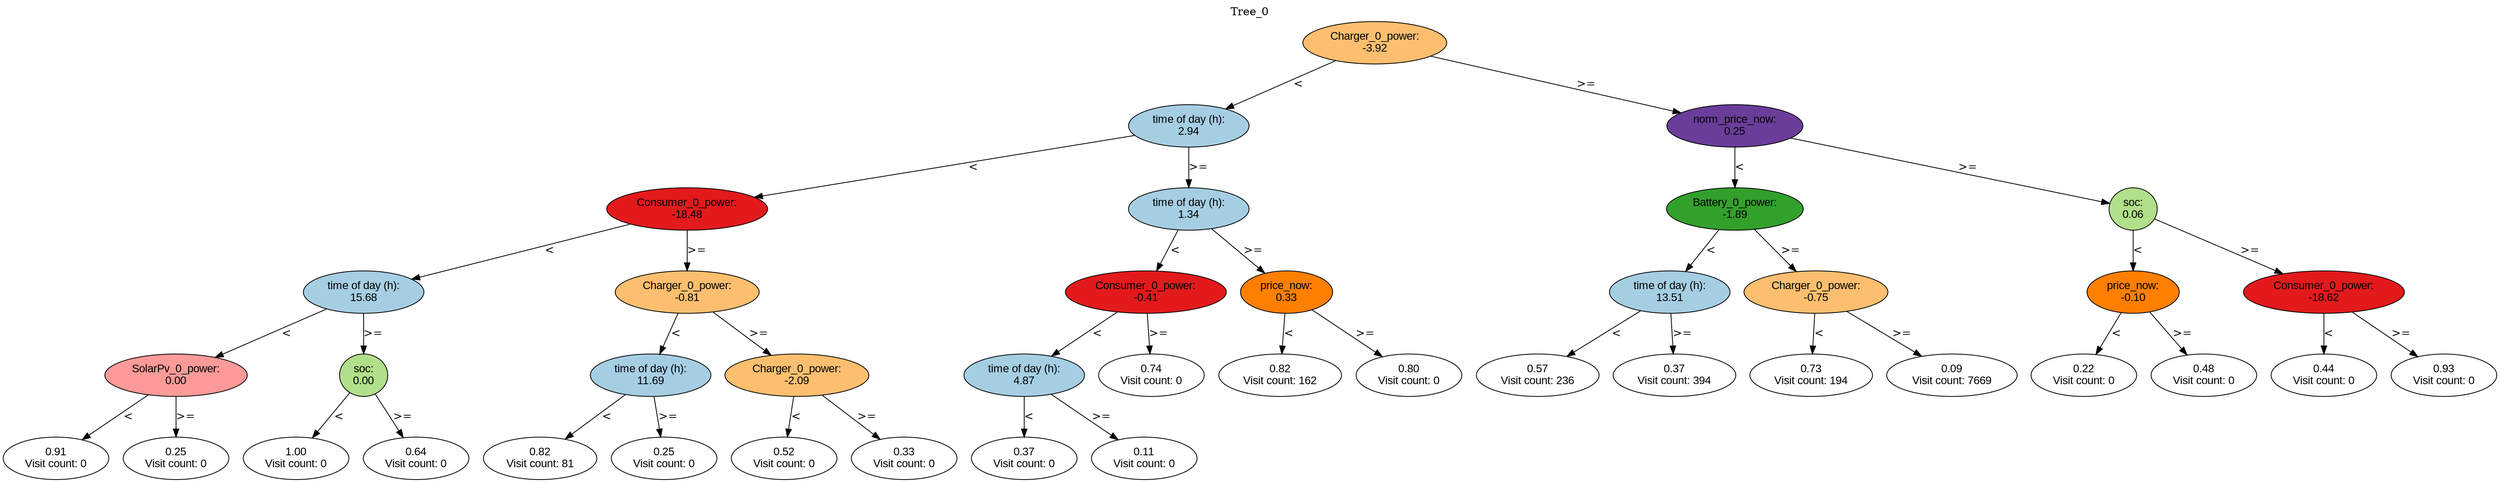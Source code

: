 digraph BST {
    node [fontname="Arial" style=filled colorscheme=paired12];
    0 [ label = "Charger_0_power:
-3.92" fillcolor=7];
    1 [ label = "time of day (h):
2.94" fillcolor=1];
    2 [ label = "Consumer_0_power:
-18.48" fillcolor=6];
    3 [ label = "time of day (h):
15.68" fillcolor=1];
    4 [ label = "SolarPv_0_power:
0.00" fillcolor=5];
    5 [ label = "0.91
Visit count: 0" fillcolor=white];
    6 [ label = "0.25
Visit count: 0" fillcolor=white];
    7 [ label = "soc:
0.00" fillcolor=3];
    8 [ label = "1.00
Visit count: 0" fillcolor=white];
    9 [ label = "0.64
Visit count: 0" fillcolor=white];
    10 [ label = "Charger_0_power:
-0.81" fillcolor=7];
    11 [ label = "time of day (h):
11.69" fillcolor=1];
    12 [ label = "0.82
Visit count: 81" fillcolor=white];
    13 [ label = "0.25
Visit count: 0" fillcolor=white];
    14 [ label = "Charger_0_power:
-2.09" fillcolor=7];
    15 [ label = "0.52
Visit count: 0" fillcolor=white];
    16 [ label = "0.33
Visit count: 0" fillcolor=white];
    17 [ label = "time of day (h):
1.34" fillcolor=1];
    18 [ label = "Consumer_0_power:
-0.41" fillcolor=6];
    19 [ label = "time of day (h):
4.87" fillcolor=1];
    20 [ label = "0.37
Visit count: 0" fillcolor=white];
    21 [ label = "0.11
Visit count: 0" fillcolor=white];
    22 [ label = "0.74
Visit count: 0" fillcolor=white];
    23 [ label = "price_now:
0.33" fillcolor=8];
    24 [ label = "0.82
Visit count: 162" fillcolor=white];
    25 [ label = "0.80
Visit count: 0" fillcolor=white];
    26 [ label = "norm_price_now:
0.25" fillcolor=10];
    27 [ label = "Battery_0_power:
-1.89" fillcolor=4];
    28 [ label = "time of day (h):
13.51" fillcolor=1];
    29 [ label = "0.57
Visit count: 236" fillcolor=white];
    30 [ label = "0.37
Visit count: 394" fillcolor=white];
    31 [ label = "Charger_0_power:
-0.75" fillcolor=7];
    32 [ label = "0.73
Visit count: 194" fillcolor=white];
    33 [ label = "0.09
Visit count: 7669" fillcolor=white];
    34 [ label = "soc:
0.06" fillcolor=3];
    35 [ label = "price_now:
-0.10" fillcolor=8];
    36 [ label = "0.22
Visit count: 0" fillcolor=white];
    37 [ label = "0.48
Visit count: 0" fillcolor=white];
    38 [ label = "Consumer_0_power:
-18.62" fillcolor=6];
    39 [ label = "0.44
Visit count: 0" fillcolor=white];
    40 [ label = "0.93
Visit count: 0" fillcolor=white];

    0  -> 1[ label = "<"];
    0  -> 26[ label = ">="];
    1  -> 2[ label = "<"];
    1  -> 17[ label = ">="];
    2  -> 3[ label = "<"];
    2  -> 10[ label = ">="];
    3  -> 4[ label = "<"];
    3  -> 7[ label = ">="];
    4  -> 5[ label = "<"];
    4  -> 6[ label = ">="];
    7  -> 8[ label = "<"];
    7  -> 9[ label = ">="];
    10  -> 11[ label = "<"];
    10  -> 14[ label = ">="];
    11  -> 12[ label = "<"];
    11  -> 13[ label = ">="];
    14  -> 15[ label = "<"];
    14  -> 16[ label = ">="];
    17  -> 18[ label = "<"];
    17  -> 23[ label = ">="];
    18  -> 19[ label = "<"];
    18  -> 22[ label = ">="];
    19  -> 20[ label = "<"];
    19  -> 21[ label = ">="];
    23  -> 24[ label = "<"];
    23  -> 25[ label = ">="];
    26  -> 27[ label = "<"];
    26  -> 34[ label = ">="];
    27  -> 28[ label = "<"];
    27  -> 31[ label = ">="];
    28  -> 29[ label = "<"];
    28  -> 30[ label = ">="];
    31  -> 32[ label = "<"];
    31  -> 33[ label = ">="];
    34  -> 35[ label = "<"];
    34  -> 38[ label = ">="];
    35  -> 36[ label = "<"];
    35  -> 37[ label = ">="];
    38  -> 39[ label = "<"];
    38  -> 40[ label = ">="];

    labelloc="t";
    label="Tree_0";
}